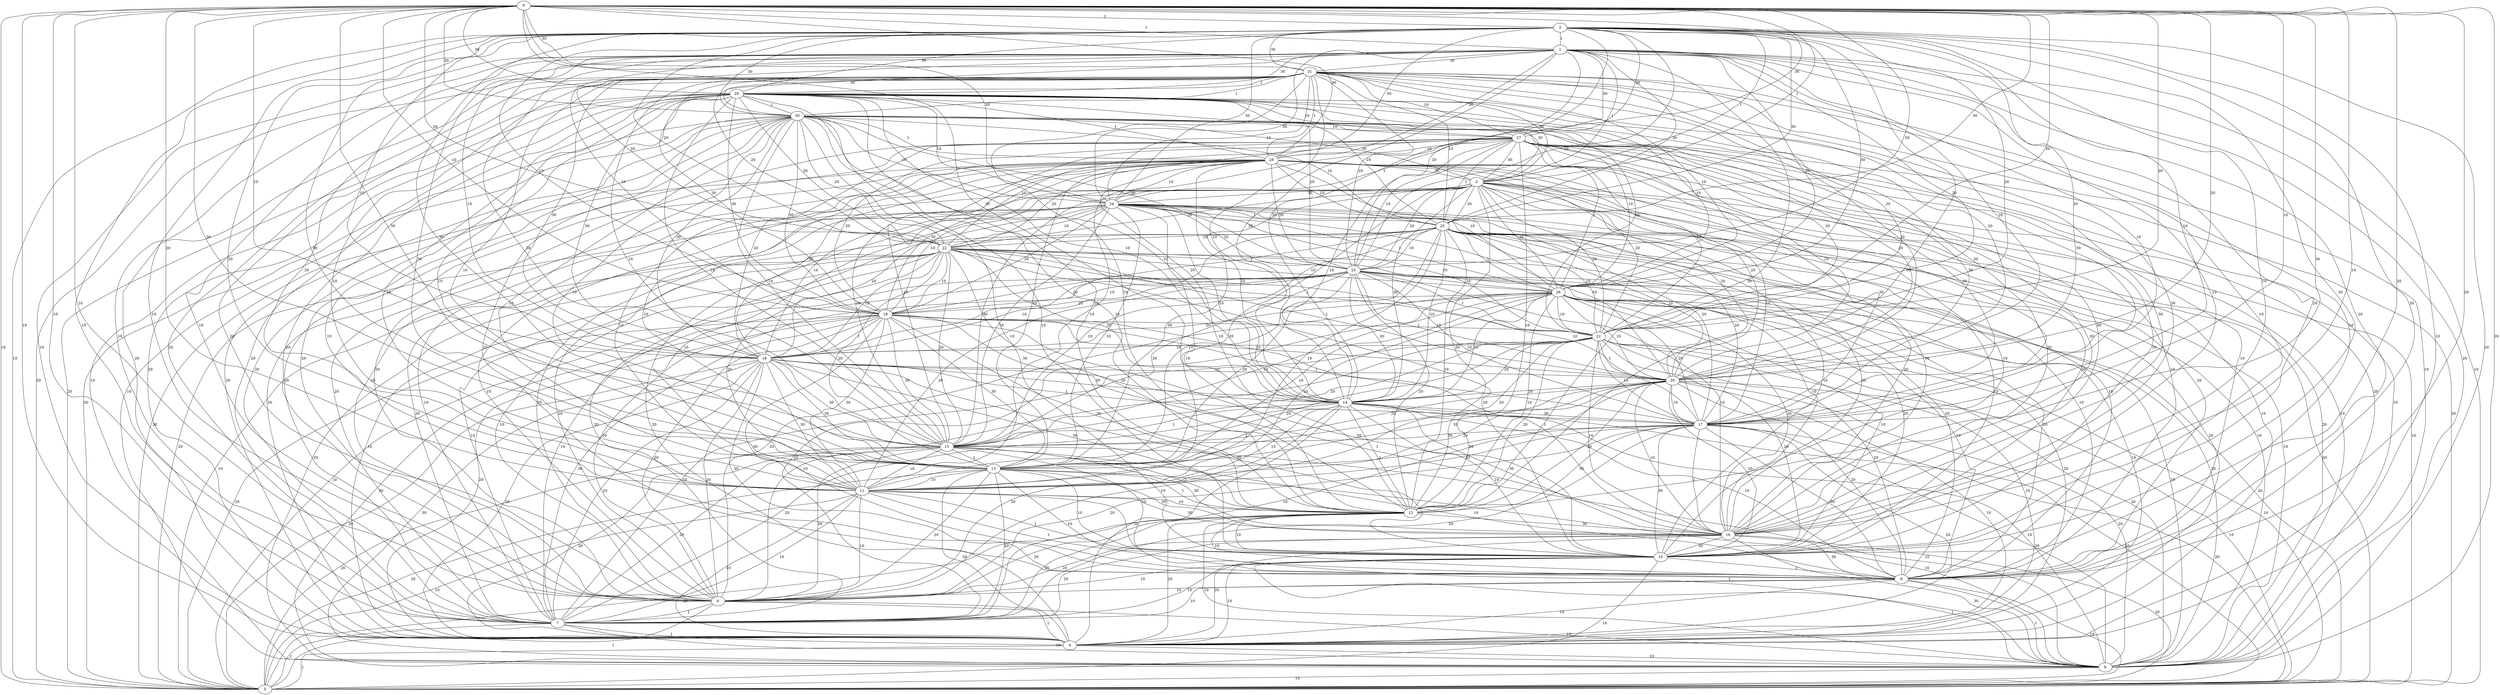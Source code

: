graph graphname {
0;
1;
2;
3;
4;
5;
6;
7;
8;
9;
10;
11;
12;
13;
14;
15;
16;
17;
18;
19;
20;
21;
22;
23;
24;
25;
26;
27;
28;
29;
30;
31;
7 -- 3  [weight=10, label=10];
31 -- 6  [weight=20, label=20];
5 -- 31  [weight=20, label=20];
20 -- 25  [weight=10, label=10];
16 -- 9  [weight=30, label=30];
6 -- 28  [weight=20, label=20];
21 -- 28  [weight=20, label=20];
19 -- 4  [weight=20, label=20];
17 -- 20  [weight=10, label=10];
7 -- 25  [weight=20, label=20];
22 -- 19  [weight=10, label=10];
20 -- 7  [weight=10, label=10];
18 -- 19  [weight=1, label=1];
23 -- 26  [weight=10, label=10];
21 -- 6  [weight=10, label=10];
8 -- 5  [weight=10, label=10];
9 -- 0  [weight=20, label=20];
14 -- 31  [weight=10, label=10];
10 -- 7  [weight=10, label=10];
15 -- 30  [weight=10, label=10];
11 -- 22  [weight=20, label=20];
0 -- 17  [weight=10, label=10];
24 -- 14  [weight=10, label=10];
14 -- 1  [weight=30, label=30];
12 -- 17  [weight=30, label=30];
1 -- 28  [weight=30, label=30];
25 -- 15  [weight=10, label=10];
15 -- 4  [weight=20, label=20];
13 -- 20  [weight=20, label=20];
2 -- 27  [weight=30, label=30];
26 -- 12  [weight=10, label=10];
29 -- 17  [weight=30, label=30];
3 -- 2  [weight=1, label=1];
27 -- 1  [weight=30, label=30];
30 -- 14  [weight=10, label=10];
4 -- 5  [weight=1, label=1];
28 -- 10  [weight=10, label=10];
31 -- 15  [weight=10, label=10];
5 -- 24  [weight=20, label=20];
29 -- 11  [weight=10, label=10];
16 -- 0  [weight=10, label=10];
6 -- 23  [weight=10, label=10];
30 -- 16  [weight=30, label=30];
19 -- 13  [weight=30, label=30];
17 -- 13  [weight=30, label=30];
7 -- 22  [weight=10, label=10];
31 -- 21  [weight=20, label=20];
20 -- 14  [weight=20, label=20];
18 -- 10  [weight=30, label=30];
23 -- 19  [weight=10, label=10];
21 -- 15  [weight=20, label=20];
8 -- 12  [weight=10, label=10];
22 -- 12  [weight=20, label=20];
23 -- 9  [weight=20, label=20];
10 -- 14  [weight=10, label=10];
8 -- 18  [weight=30, label=30];
11 -- 15  [weight=10, label=10];
9 -- 19  [weight=30, label=30];
24 -- 21  [weight=10, label=10];
14 -- 8  [weight=10, label=10];
1 -- 21  [weight=20, label=20];
25 -- 16  [weight=20, label=20];
15 -- 13  [weight=1, label=1];
2 -- 18  [weight=10, label=10];
0 -- 14  [weight=30, label=30];
3 -- 11  [weight=20, label=20];
27 -- 6  [weight=20, label=20];
1 -- 15  [weight=30, label=30];
4 -- 12  [weight=20, label=20];
2 -- 12  [weight=30, label=30];
5 -- 1  [weight=10, label=10];
29 -- 4  [weight=20, label=20];
3 -- 17  [weight=10, label=10];
16 -- 7  [weight=20, label=20];
6 -- 14  [weight=20, label=20];
30 -- 27  [weight=10, label=10];
17 -- 6  [weight=20, label=20];
7 -- 15  [weight=20, label=20];
31 -- 18  [weight=30, label=30];
20 -- 21  [weight=1, label=1];
18 -- 5  [weight=20, label=20];
16 -- 29  [weight=30, label=30];
21 -- 8  [weight=20, label=20];
17 -- 24  [weight=20, label=20];
10 -- 9  [weight=1, label=1];
8 -- 25  [weight=10, label=10];
11 -- 4  [weight=10, label=10];
9 -- 20  [weight=20, label=20];
24 -- 28  [weight=10, label=10];
14 -- 19  [weight=30, label=30];
12 -- 7  [weight=20, label=20];
10 -- 19  [weight=30, label=30];
15 -- 10  [weight=10, label=10];
13 -- 6  [weight=20, label=20];
11 -- 26  [weight=10, label=10];
26 -- 30  [weight=10, label=10];
0 -- 5  [weight=10, label=10];
24 -- 2  [weight=30, label=30];
12 -- 29  [weight=10, label=10];
27 -- 31  [weight=10, label=10];
1 -- 0  [weight=1, label=1];
25 -- 3  [weight=30, label=30];
2 -- 7  [weight=10, label=10];
5 -- 10  [weight=10, label=10];
3 -- 22  [weight=20, label=20];
6 -- 1  [weight=10, label=10];
30 -- 2  [weight=30, label=30];
4 -- 17  [weight=20, label=20];
19 -- 27  [weight=20, label=20];
7 -- 4  [weight=1, label=1];
5 -- 20  [weight=10, label=10];
20 -- 28  [weight=20, label=20];
16 -- 20  [weight=10, label=10];
21 -- 17  [weight=10, label=10];
19 -- 1  [weight=10, label=10];
22 -- 30  [weight=20, label=20];
18 -- 22  [weight=10, label=10];
23 -- 31  [weight=20, label=20];
8 -- 0  [weight=20, label=20];
9 -- 29  [weight=10, label=10];
14 -- 26  [weight=10, label=10];
10 -- 26  [weight=10, label=10];
15 -- 19  [weight=30, label=30];
11 -- 19  [weight=30, label=30];
26 -- 25  [weight=1, label=1];
0 -- 28  [weight=30, label=30];
24 -- 9  [weight=10, label=10];
12 -- 20  [weight=20, label=20];
27 -- 20  [weight=10, label=10];
1 -- 25  [weight=30, label=30];
25 -- 4  [weight=20, label=20];
13 -- 25  [weight=10, label=10];
28 -- 23  [weight=20, label=20];
26 -- 3  [weight=30, label=30];
29 -- 22  [weight=20, label=20];
3 -- 31  [weight=30, label=30];
27 -- 10  [weight=10, label=10];
30 -- 5  [weight=20, label=20];
4 -- 24  [weight=20, label=20];
28 -- 13  [weight=10, label=10];
31 -- 0  [weight=30, label=30];
5 -- 29  [weight=20, label=20];
16 -- 11  [weight=30, label=30];
6 -- 18  [weight=20, label=20];
21 -- 26  [weight=10, label=10];
19 -- 6  [weight=20, label=20];
17 -- 10  [weight=30, label=30];
7 -- 27  [weight=20, label=20];
22 -- 17  [weight=10, label=10];
20 -- 1  [weight=20, label=20];
18 -- 17  [weight=1, label=1];
23 -- 20  [weight=1, label=1];
21 -- 4  [weight=10, label=10];
8 -- 7  [weight=10, label=10];
9 -- 6  [weight=10, label=10];
14 -- 29  [weight=10, label=10];
15 -- 24  [weight=10, label=10];
11 -- 8  [weight=1, label=1];
0 -- 19  [weight=10, label=10];
24 -- 16  [weight=20, label=20];
14 -- 7  [weight=20, label=20];
12 -- 19  [weight=30, label=30];
1 -- 18  [weight=10, label=10];
15 -- 6  [weight=20, label=20];
13 -- 18  [weight=30, label=30];
2 -- 25  [weight=30, label=30];
3 -- 4  [weight=10, label=10];
27 -- 3  [weight=30, label=30];
30 -- 12  [weight=10, label=10];
28 -- 4  [weight=20, label=20];
31 -- 9  [weight=10, label=10];
5 -- 6  [weight=1, label=1];
16 -- 2  [weight=10, label=10];
20 -- 8  [weight=20, label=20];
21 -- 13  [weight=20, label=20];
22 -- 2  [weight=20, label=20];
9 -- 15  [weight=10, label=10];
23 -- 11  [weight=20, label=20];
10 -- 12  [weight=10, label=10];
11 -- 1  [weight=20, label=20];
9 -- 17  [weight=30, label=30];
24 -- 23  [weight=10, label=10];
10 -- 22  [weight=20, label=20];
25 -- 22  [weight=10, label=10];
13 -- 11  [weight=10, label=10];
3 -- 13  [weight=30, label=30];
27 -- 24  [weight=1, label=1];
1 -- 13  [weight=30, label=30];
4 -- 14  [weight=20, label=20];
28 -- 3  [weight=30, label=30];
2 -- 10  [weight=20, label=20];
5 -- 15  [weight=20, label=20];
29 -- 2  [weight=30, label=30];
3 -- 19  [weight=10, label=10];
6 -- 12  [weight=20, label=20];
30 -- 25  [weight=10, label=10];
4 -- 20  [weight=10, label=10];
19 -- 20  [weight=10, label=10];
7 -- 9  [weight=10, label=10];
31 -- 28  [weight=1, label=1];
18 -- 3  [weight=10, label=10];
16 -- 31  [weight=30, label=30];
21 -- 22  [weight=1, label=1];
17 -- 30  [weight=30, label=30];
22 -- 5  [weight=10, label=10];
18 -- 29  [weight=30, label=30];
23 -- 0  [weight=20, label=20];
8 -- 27  [weight=10, label=10];
11 -- 6  [weight=10, label=10];
9 -- 26  [weight=10, label=10];
24 -- 30  [weight=10, label=10];
14 -- 17  [weight=30, label=30];
12 -- 1  [weight=30, label=30];
25 -- 31  [weight=10, label=10];
15 -- 20  [weight=20, label=20];
13 -- 4  [weight=20, label=20];
11 -- 28  [weight=10, label=10];
26 -- 28  [weight=10, label=10];
0 -- 7  [weight=10, label=10];
12 -- 31  [weight=10, label=10];
27 -- 17  [weight=20, label=20];
13 -- 30  [weight=10, label=10];
2 -- 5  [weight=10, label=10];
26 -- 6  [weight=20, label=20];
29 -- 27  [weight=10, label=10];
3 -- 24  [weight=30, label=30];
6 -- 7  [weight=1, label=1];
30 -- 0  [weight=30, label=30];
19 -- 29  [weight=30, label=30];
20 -- 30  [weight=20, label=20];
16 -- 22  [weight=10, label=10];
6 -- 25  [weight=20, label=20];
17 -- 23  [weight=10, label=10];
7 -- 28  [weight=20, label=20];
22 -- 28  [weight=20, label=20];
18 -- 20  [weight=10, label=10];
23 -- 25  [weight=10, label=10];
8 -- 2  [weight=20, label=20];
9 -- 3  [weight=20, label=20];
10 -- 24  [weight=10, label=10];
15 -- 29  [weight=10, label=10];
11 -- 21  [weight=20, label=20];
24 -- 11  [weight=10, label=10];
14 -- 2  [weight=30, label=30];
27 -- 22  [weight=10, label=10];
1 -- 31  [weight=30, label=30];
25 -- 10  [weight=10, label=10];
13 -- 23  [weight=20, label=20];
28 -- 17  [weight=30, label=30];
2 -- 28  [weight=30, label=30];
26 -- 1  [weight=30, label=30];
29 -- 20  [weight=20, label=20];
3 -- 1  [weight=1, label=1];
27 -- 12  [weight=10, label=10];
30 -- 11  [weight=10, label=10];
4 -- 26  [weight=20, label=20];
28 -- 15  [weight=10, label=10];
31 -- 2  [weight=30, label=30];
5 -- 27  [weight=20, label=20];
16 -- 13  [weight=30, label=30];
6 -- 16  [weight=20, label=20];
19 -- 8  [weight=30, label=30];
17 -- 8  [weight=30, label=30];
7 -- 21  [weight=10, label=10];
22 -- 23  [weight=1, label=1];
20 -- 3  [weight=20, label=20];
18 -- 15  [weight=30, label=30];
21 -- 2  [weight=20, label=20];
8 -- 9  [weight=1, label=1];
22 -- 9  [weight=20, label=20];
9 -- 4  [weight=10, label=10];
23 -- 12  [weight=20, label=20];
10 -- 3  [weight=20, label=20];
15 -- 26  [weight=10, label=10];
11 -- 10  [weight=1, label=1];
0 -- 21  [weight=20, label=20];
24 -- 18  [weight=20, label=20];
14 -- 5  [weight=20, label=20];
12 -- 13  [weight=1, label=1];
1 -- 16  [weight=10, label=10];
25 -- 19  [weight=20, label=20];
15 -- 0  [weight=30, label=30];
2 -- 23  [weight=20, label=20];
26 -- 8  [weight=10, label=10];
0 -- 11  [weight=20, label=20];
3 -- 6  [weight=10, label=10];
1 -- 10  [weight=20, label=20];
4 -- 1  [weight=10, label=10];
31 -- 11  [weight=10, label=10];
29 -- 7  [weight=20, label=20];
16 -- 4  [weight=20, label=20];
19 -- 17  [weight=1, label=1];
17 -- 1  [weight=10, label=10];
7 -- 18  [weight=20, label=20];
31 -- 17  [weight=30, label=30];
20 -- 10  [weight=20, label=20];
16 -- 26  [weight=20, label=20];
22 -- 0  [weight=20, label=20];
9 -- 13  [weight=10, label=10];
23 -- 5  [weight=10, label=10];
8 -- 22  [weight=20, label=20];
24 -- 25  [weight=1, label=1];
14 -- 12  [weight=1, label=1];
11 -- 25  [weight=10, label=10];
26 -- 19  [weight=20, label=20];
0 -- 2  [weight=1, label=1];
3 -- 15  [weight=30, label=30];
27 -- 26  [weight=1, label=1];
4 -- 8  [weight=10, label=10];
28 -- 29  [weight=1, label=1];
5 -- 13  [weight=20, label=20];
29 -- 0  [weight=30, label=30];
3 -- 21  [weight=20, label=20];
6 -- 2  [weight=10, label=10];
30 -- 31  [weight=1, label=1];
4 -- 22  [weight=10, label=10];
7 -- 11  [weight=10, label=10];
16 -- 17  [weight=1, label=1];
18 -- 27  [weight=20, label=20];
8 -- 29  [weight=10, label=10];
14 -- 23  [weight=20, label=20];
12 -- 3  [weight=30, label=30];
10 -- 31  [weight=10, label=10];
25 -- 29  [weight=10, label=10];
15 -- 22  [weight=20, label=20];
13 -- 2  [weight=30, label=30];
0 -- 25  [weight=30, label=30];
24 -- 6  [weight=20, label=20];
12 -- 25  [weight=10, label=10];
27 -- 9  [weight=10, label=10];
30 -- 6  [weight=20, label=20];
19 -- 31  [weight=30, label=30];
31 -- 7  [weight=20, label=20];
5 -- 16  [weight=20, label=20];
20 -- 24  [weight=10, label=10];
16 -- 8  [weight=30, label=30];
21 -- 29  [weight=20, label=20];
19 -- 5  [weight=20, label=20];
7 -- 30  [weight=20, label=20];
20 -- 6  [weight=10, label=10];
23 -- 27  [weight=10, label=10];
9 -- 1  [weight=20, label=20];
10 -- 6  [weight=10, label=10];
24 -- 13  [weight=10, label=10];
12 -- 16  [weight=30, label=30];
1 -- 29  [weight=30, label=30];
28 -- 19  [weight=30, label=30];
2 -- 26  [weight=30, label=30];
27 -- 14  [weight=10, label=10];
30 -- 9  [weight=10, label=10];
28 -- 9  [weight=10, label=10];
5 -- 25  [weight=20, label=20];
16 -- 15  [weight=30, label=30];
6 -- 22  [weight=10, label=10];
30 -- 19  [weight=30, label=30];
7 -- 23  [weight=10, label=10];
23 -- 16  [weight=10, label=10];
11 -- 12  [weight=10, label=10];
14 -- 11  [weight=10, label=10];
12 -- 15  [weight=1, label=1];
1 -- 22  [weight=20, label=20];
25 -- 17  [weight=20, label=20];
15 -- 2  [weight=30, label=30];
13 -- 14  [weight=1, label=1];
26 -- 22  [weight=10, label=10];
0 -- 13  [weight=30, label=30];
3 -- 8  [weight=20, label=20];
1 -- 8  [weight=20, label=20];
17 -- 7  [weight=20, label=20];
18 -- 4  [weight=20, label=20];
16 -- 28  [weight=30, label=30];
21 -- 9  [weight=20, label=20];
18 -- 30  [weight=30, label=30];
10 -- 8  [weight=1, label=1];
8 -- 24  [weight=10, label=10];
11 -- 5  [weight=10, label=10];
14 -- 18  [weight=30, label=30];
13 -- 7  [weight=20, label=20];
11 -- 27  [weight=10, label=10];
26 -- 17  [weight=20, label=20];
0 -- 4  [weight=10, label=10];
24 -- 1  [weight=30, label=30];
12 -- 28  [weight=10, label=10];
27 -- 28  [weight=10, label=10];
4 -- 10  [weight=10, label=10];
29 -- 30  [weight=1, label=1];
3 -- 23  [weight=20, label=20];
6 -- 0  [weight=10, label=10];
19 -- 24  [weight=20, label=20];
7 -- 5  [weight=1, label=1];
31 -- 24  [weight=10, label=10];
5 -- 21  [weight=10, label=10];
16 -- 19  [weight=1, label=1];
21 -- 18  [weight=10, label=10];
18 -- 25  [weight=20, label=20];
8 -- 31  [weight=10, label=10];
14 -- 21  [weight=20, label=20];
10 -- 29  [weight=10, label=10];
26 -- 24  [weight=1, label=1];
0 -- 27  [weight=30, label=30];
27 -- 21  [weight=10, label=10];
13 -- 26  [weight=10, label=10];
2 -- 1  [weight=1, label=1];
29 -- 23  [weight=20, label=20];
30 -- 4  [weight=20, label=20];
4 -- 31  [weight=20, label=20];
20 -- 26  [weight=10, label=10];
16 -- 10  [weight=30, label=30];
6 -- 29  [weight=20, label=20];
19 -- 7  [weight=20, label=20];
17 -- 11  [weight=30, label=30];
7 -- 24  [weight=20, label=20];
20 -- 0  [weight=20, label=20];
18 -- 16  [weight=1, label=1];
23 -- 21  [weight=1, label=1];
8 -- 6  [weight=10, label=10];
14 -- 28  [weight=10, label=10];
11 -- 9  [weight=1, label=1];
0 -- 18  [weight=10, label=10];
12 -- 18  [weight=30, label=30];
25 -- 14  [weight=10, label=10];
3 -- 5  [weight=10, label=10];
4 -- 6  [weight=1, label=1];
31 -- 20  [weight=20, label=20];
18 -- 11  [weight=30, label=30];
23 -- 18  [weight=10, label=10];
8 -- 13  [weight=10, label=10];
22 -- 13  [weight=20, label=20];
23 -- 8  [weight=20, label=20];
9 -- 18  [weight=30, label=30];
24 -- 22  [weight=10, label=10];
14 -- 9  [weight=10, label=10];
12 -- 9  [weight=10, label=10];
2 -- 19  [weight=10, label=10];
27 -- 25  [weight=1, label=1];
29 -- 3  [weight=30, label=30];
3 -- 16  [weight=10, label=10];
19 -- 21  [weight=10, label=10];
17 -- 5  [weight=20, label=20];
31 -- 29  [weight=1, label=1];
20 -- 22  [weight=1, label=1];
18 -- 28  [weight=30, label=30];
23 -- 1  [weight=20, label=20];
24 -- 29  [weight=10, label=10];
14 -- 16  [weight=30, label=30];
12 -- 0  [weight=30, label=30];
26 -- 31  [weight=10, label=10];
1 -- 7  [weight=10, label=10];
13 -- 31  [weight=10, label=10];
28 -- 25  [weight=10, label=10];
2 -- 4  [weight=10, label=10];
5 -- 9  [weight=10, label=10];
30 -- 3  [weight=30, label=30];
16 -- 21  [weight=10, label=10];
22 -- 31  [weight=20, label=20];
23 -- 30  [weight=20, label=20];
12 -- 21  [weight=20, label=20];
26 -- 0  [weight=30, label=30];
27 -- 13  [weight=10, label=10];
30 -- 10  [weight=10, label=10];
5 -- 28  [weight=20, label=20];
21 -- 25  [weight=10, label=10];
7 -- 26  [weight=20, label=20];
20 -- 2  [weight=20, label=20];
15 -- 27  [weight=10, label=10];
0 -- 10  [weight=20, label=20];
17 -- 2  [weight=10, label=10];
8 -- 15  [weight=10, label=10];
23 -- 10  [weight=20, label=20];
10 -- 13  [weight=10, label=10];
14 -- 15  [weight=1, label=1];
26 -- 18  [weight=20, label=20];
2 -- 11  [weight=20, label=20];
8 -- 28  [weight=10, label=10];
9 -- 25  [weight=10, label=10];
14 -- 22  [weight=20, label=20];
15 -- 23  [weight=20, label=20];
26 -- 29  [weight=10, label=10];
0 -- 24  [weight=30, label=30];
12 -- 24  [weight=10, label=10];
27 -- 16  [weight=20, label=20];
13 -- 29  [weight=10, label=10];
30 -- 1  [weight=30, label=30];
21 -- 30  [weight=20, label=20];
9 -- 2  [weight=20, label=20];
11 -- 20  [weight=20, label=20];
14 -- 3  [weight=30, label=30];
3 -- 0  [weight=1, label=1];
30 -- 8  [weight=10, label=10];
4 -- 27  [weight=20, label=20];
5 -- 26  [weight=20, label=20];
17 -- 15  [weight=30, label=30];
21 -- 10  [weight=20, label=20];
23 -- 4  [weight=10, label=10];
12 -- 5  [weight=20, label=20];
28 -- 30  [weight=1, label=1];
}
